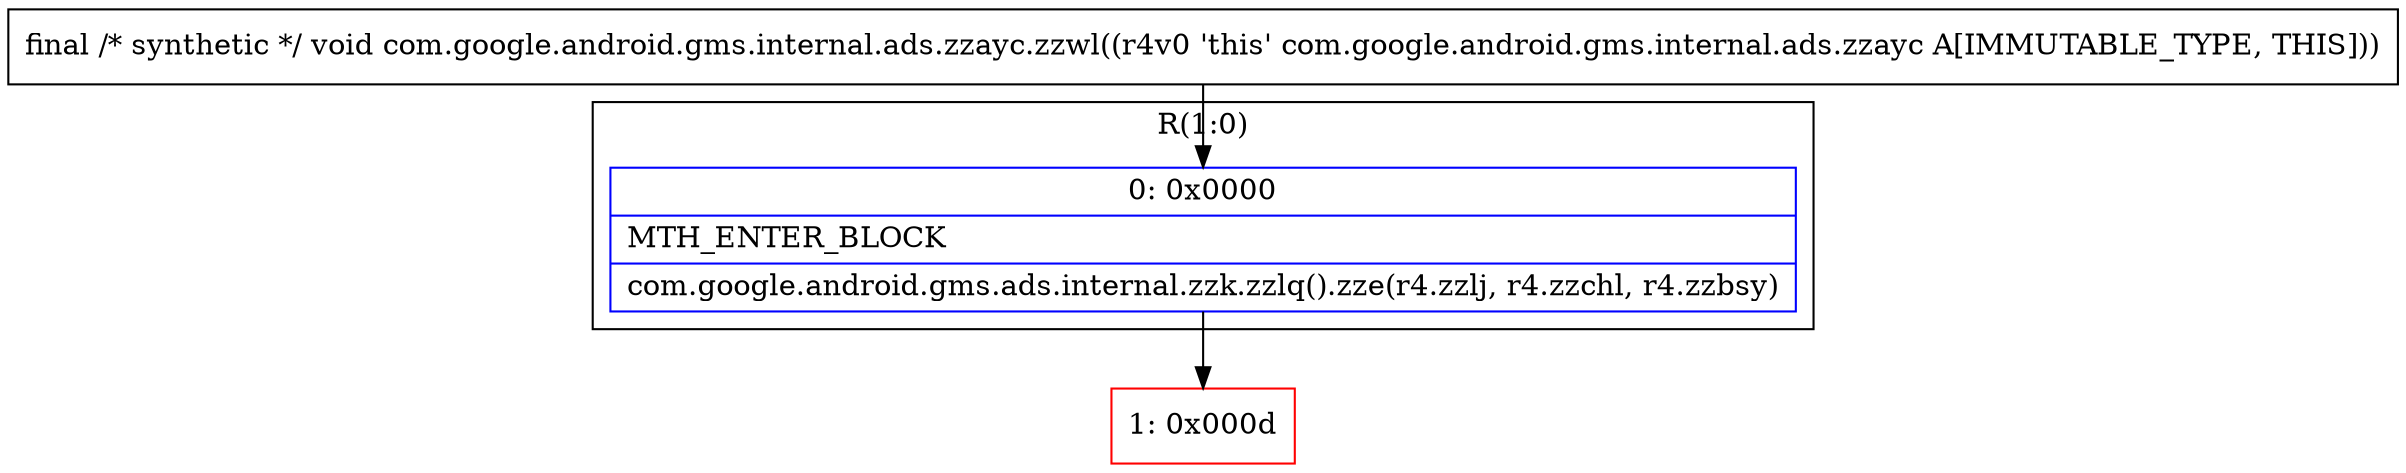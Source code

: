 digraph "CFG forcom.google.android.gms.internal.ads.zzayc.zzwl()V" {
subgraph cluster_Region_107067261 {
label = "R(1:0)";
node [shape=record,color=blue];
Node_0 [shape=record,label="{0\:\ 0x0000|MTH_ENTER_BLOCK\l|com.google.android.gms.ads.internal.zzk.zzlq().zze(r4.zzlj, r4.zzchl, r4.zzbsy)\l}"];
}
Node_1 [shape=record,color=red,label="{1\:\ 0x000d}"];
MethodNode[shape=record,label="{final \/* synthetic *\/ void com.google.android.gms.internal.ads.zzayc.zzwl((r4v0 'this' com.google.android.gms.internal.ads.zzayc A[IMMUTABLE_TYPE, THIS])) }"];
MethodNode -> Node_0;
Node_0 -> Node_1;
}

